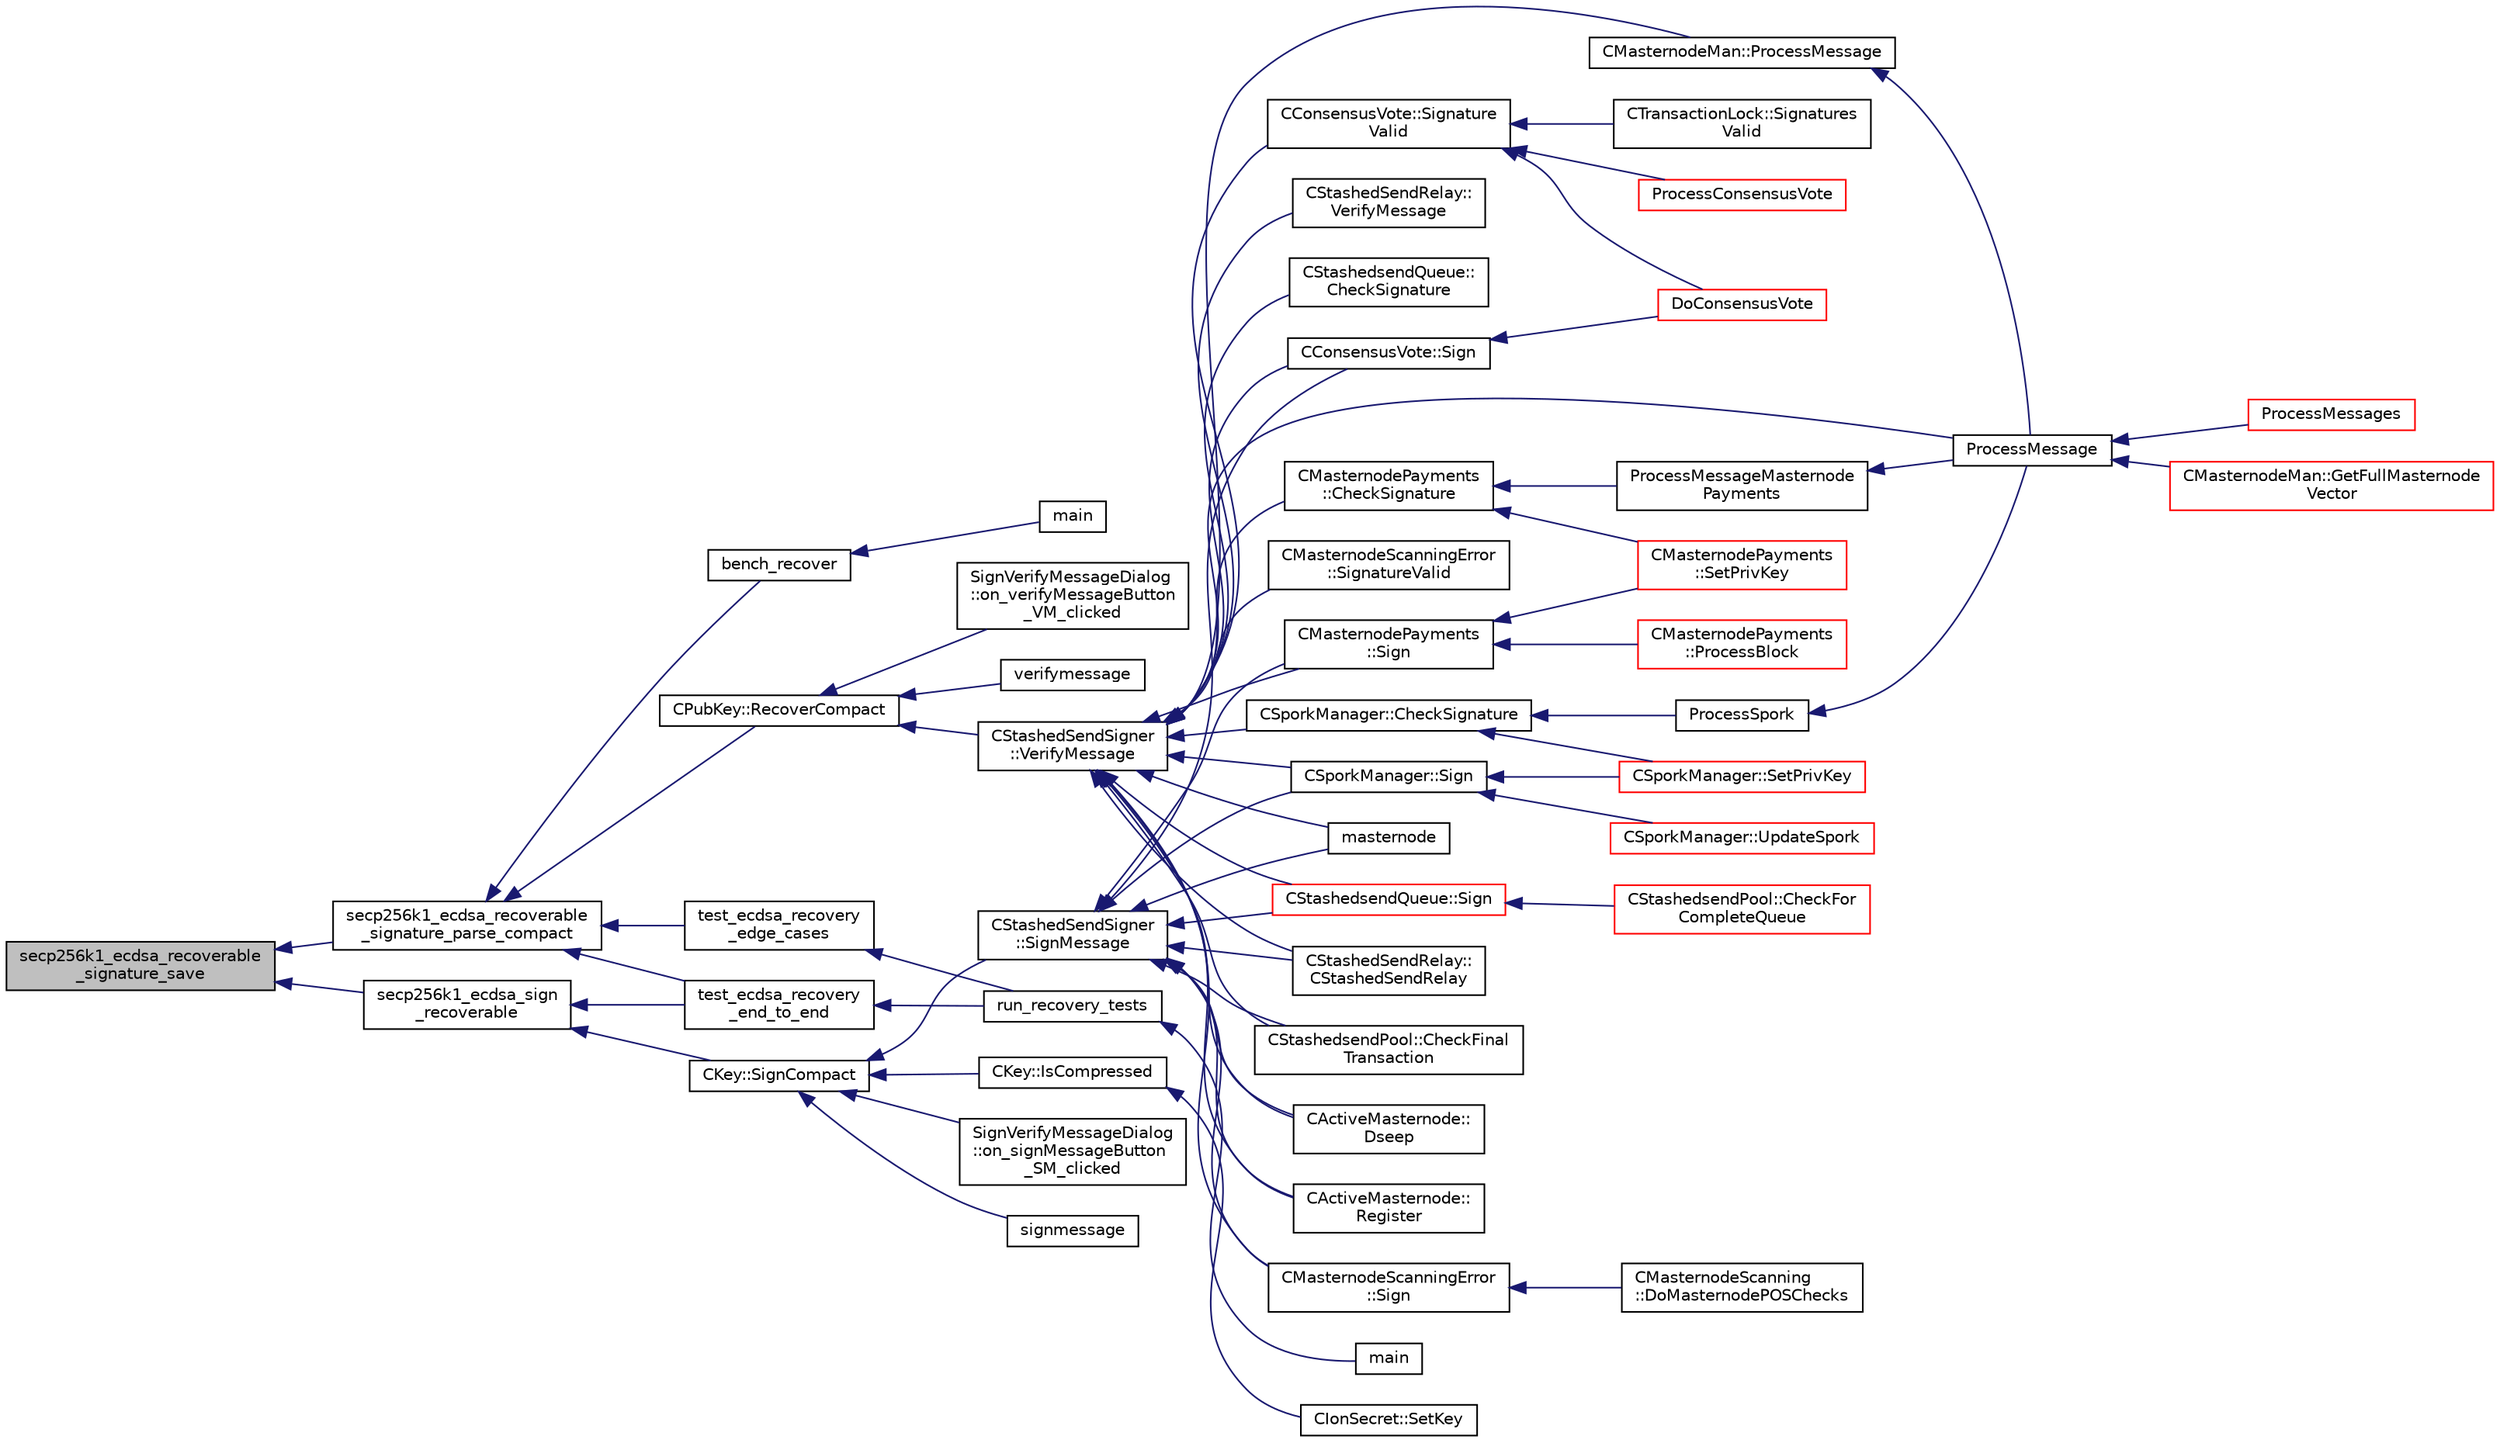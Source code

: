 digraph "secp256k1_ecdsa_recoverable_signature_save"
{
  edge [fontname="Helvetica",fontsize="10",labelfontname="Helvetica",labelfontsize="10"];
  node [fontname="Helvetica",fontsize="10",shape=record];
  rankdir="LR";
  Node275 [label="secp256k1_ecdsa_recoverable\l_signature_save",height=0.2,width=0.4,color="black", fillcolor="grey75", style="filled", fontcolor="black"];
  Node275 -> Node276 [dir="back",color="midnightblue",fontsize="10",style="solid",fontname="Helvetica"];
  Node276 [label="secp256k1_ecdsa_recoverable\l_signature_parse_compact",height=0.2,width=0.4,color="black", fillcolor="white", style="filled",URL="$d6/d5d/recovery_2main__impl_8h.html#a37101568f72e98d7b29de6c6a825a289",tooltip="Parse a compact ECDSA signature (64 bytes + recovery id). "];
  Node276 -> Node277 [dir="back",color="midnightblue",fontsize="10",style="solid",fontname="Helvetica"];
  Node277 [label="CPubKey::RecoverCompact",height=0.2,width=0.4,color="black", fillcolor="white", style="filled",URL="$da/d4e/class_c_pub_key.html#a169505e735a02db385486b0affeb565c"];
  Node277 -> Node278 [dir="back",color="midnightblue",fontsize="10",style="solid",fontname="Helvetica"];
  Node278 [label="SignVerifyMessageDialog\l::on_verifyMessageButton\l_VM_clicked",height=0.2,width=0.4,color="black", fillcolor="white", style="filled",URL="$d1/d26/class_sign_verify_message_dialog.html#ae37dec200b27f23c409221511447ae1e"];
  Node277 -> Node279 [dir="back",color="midnightblue",fontsize="10",style="solid",fontname="Helvetica"];
  Node279 [label="verifymessage",height=0.2,width=0.4,color="black", fillcolor="white", style="filled",URL="$db/d48/rpcmisc_8cpp.html#ad8fce781dfd9dfd4866bba2a4589141a"];
  Node277 -> Node280 [dir="back",color="midnightblue",fontsize="10",style="solid",fontname="Helvetica"];
  Node280 [label="CStashedSendSigner\l::VerifyMessage",height=0.2,width=0.4,color="black", fillcolor="white", style="filled",URL="$da/d0a/class_c_stashed_send_signer.html#a917e4eb567f2005a73ef59bafcf46bd4",tooltip="Verify the message, returns true if succcessful. "];
  Node280 -> Node281 [dir="back",color="midnightblue",fontsize="10",style="solid",fontname="Helvetica"];
  Node281 [label="CActiveMasternode::\lDseep",height=0.2,width=0.4,color="black", fillcolor="white", style="filled",URL="$d9/d29/class_c_active_masternode.html#aa14a1a9611f6b73cc3e860cda75de88c"];
  Node280 -> Node282 [dir="back",color="midnightblue",fontsize="10",style="solid",fontname="Helvetica"];
  Node282 [label="CActiveMasternode::\lRegister",height=0.2,width=0.4,color="black", fillcolor="white", style="filled",URL="$d9/d29/class_c_active_masternode.html#a1fd28a721112cda22fe2f9e1045cf397",tooltip="Register any Masternode. "];
  Node280 -> Node283 [dir="back",color="midnightblue",fontsize="10",style="solid",fontname="Helvetica"];
  Node283 [label="CConsensusVote::Signature\lValid",height=0.2,width=0.4,color="black", fillcolor="white", style="filled",URL="$dc/da2/class_c_consensus_vote.html#ac6550a89acee255e0035e189a42a6310"];
  Node283 -> Node284 [dir="back",color="midnightblue",fontsize="10",style="solid",fontname="Helvetica"];
  Node284 [label="DoConsensusVote",height=0.2,width=0.4,color="red", fillcolor="white", style="filled",URL="$d6/d5f/instantx_8h.html#a0753801d6e6eb2cb230a85a6ba6fd371"];
  Node283 -> Node301 [dir="back",color="midnightblue",fontsize="10",style="solid",fontname="Helvetica"];
  Node301 [label="ProcessConsensusVote",height=0.2,width=0.4,color="red", fillcolor="white", style="filled",URL="$d6/d5f/instantx_8h.html#a5d4434bfb70f64f95aa4de9286cbae94"];
  Node283 -> Node302 [dir="back",color="midnightblue",fontsize="10",style="solid",fontname="Helvetica"];
  Node302 [label="CTransactionLock::Signatures\lValid",height=0.2,width=0.4,color="black", fillcolor="white", style="filled",URL="$d9/dbb/class_c_transaction_lock.html#a71cb6705a8f0bfb4a8453d3b284e3cf7"];
  Node280 -> Node303 [dir="back",color="midnightblue",fontsize="10",style="solid",fontname="Helvetica"];
  Node303 [label="CConsensusVote::Sign",height=0.2,width=0.4,color="black", fillcolor="white", style="filled",URL="$dc/da2/class_c_consensus_vote.html#a687495887aa75f5d5bb70f93ecb820d0"];
  Node303 -> Node284 [dir="back",color="midnightblue",fontsize="10",style="solid",fontname="Helvetica"];
  Node280 -> Node286 [dir="back",color="midnightblue",fontsize="10",style="solid",fontname="Helvetica"];
  Node286 [label="ProcessMessage",height=0.2,width=0.4,color="black", fillcolor="white", style="filled",URL="$df/d0a/main_8cpp.html#a8ba92b1a4bce3c835e887a9073d17d8e"];
  Node286 -> Node287 [dir="back",color="midnightblue",fontsize="10",style="solid",fontname="Helvetica"];
  Node287 [label="ProcessMessages",height=0.2,width=0.4,color="red", fillcolor="white", style="filled",URL="$d4/dbf/main_8h.html#a196f9318f02448b85b28d612698934fd"];
  Node286 -> Node295 [dir="back",color="midnightblue",fontsize="10",style="solid",fontname="Helvetica"];
  Node295 [label="CMasternodeMan::GetFullMasternode\lVector",height=0.2,width=0.4,color="red", fillcolor="white", style="filled",URL="$dc/d6b/class_c_masternode_man.html#ab39e213a7601e1bef2eba1d5d63206f5"];
  Node280 -> Node304 [dir="back",color="midnightblue",fontsize="10",style="solid",fontname="Helvetica"];
  Node304 [label="CMasternodePayments\l::CheckSignature",height=0.2,width=0.4,color="black", fillcolor="white", style="filled",URL="$dc/d9a/class_c_masternode_payments.html#a2ca2af0178969784235c7917b226af32"];
  Node304 -> Node305 [dir="back",color="midnightblue",fontsize="10",style="solid",fontname="Helvetica"];
  Node305 [label="ProcessMessageMasternode\lPayments",height=0.2,width=0.4,color="black", fillcolor="white", style="filled",URL="$dc/d20/masternode-payments_8h.html#a8c28fb440d8031543d1de309e34c40f2"];
  Node305 -> Node286 [dir="back",color="midnightblue",fontsize="10",style="solid",fontname="Helvetica"];
  Node304 -> Node306 [dir="back",color="midnightblue",fontsize="10",style="solid",fontname="Helvetica"];
  Node306 [label="CMasternodePayments\l::SetPrivKey",height=0.2,width=0.4,color="red", fillcolor="white", style="filled",URL="$dc/d9a/class_c_masternode_payments.html#a525bcafd8d00b58a3e05a848ef493603"];
  Node280 -> Node307 [dir="back",color="midnightblue",fontsize="10",style="solid",fontname="Helvetica"];
  Node307 [label="CMasternodePayments\l::Sign",height=0.2,width=0.4,color="black", fillcolor="white", style="filled",URL="$dc/d9a/class_c_masternode_payments.html#a7d04afdf936b8de605ab6f478c7fad51"];
  Node307 -> Node308 [dir="back",color="midnightblue",fontsize="10",style="solid",fontname="Helvetica"];
  Node308 [label="CMasternodePayments\l::ProcessBlock",height=0.2,width=0.4,color="red", fillcolor="white", style="filled",URL="$dc/d9a/class_c_masternode_payments.html#aa23dfbc148f10f601e9771bfcffea441"];
  Node307 -> Node306 [dir="back",color="midnightblue",fontsize="10",style="solid",fontname="Helvetica"];
  Node280 -> Node319 [dir="back",color="midnightblue",fontsize="10",style="solid",fontname="Helvetica"];
  Node319 [label="CMasternodeScanningError\l::SignatureValid",height=0.2,width=0.4,color="black", fillcolor="white", style="filled",URL="$d0/de7/class_c_masternode_scanning_error.html#ae90fca573f70f7faa4c9f3a5db145f36"];
  Node280 -> Node320 [dir="back",color="midnightblue",fontsize="10",style="solid",fontname="Helvetica"];
  Node320 [label="CMasternodeScanningError\l::Sign",height=0.2,width=0.4,color="black", fillcolor="white", style="filled",URL="$d0/de7/class_c_masternode_scanning_error.html#afdc8ec9b08767cdf3c6a6cc819af7d09"];
  Node320 -> Node321 [dir="back",color="midnightblue",fontsize="10",style="solid",fontname="Helvetica"];
  Node321 [label="CMasternodeScanning\l::DoMasternodePOSChecks",height=0.2,width=0.4,color="black", fillcolor="white", style="filled",URL="$d5/d9f/class_c_masternode_scanning.html#a6bc18fb7508f702e2a2d1c3731342f8f"];
  Node280 -> Node322 [dir="back",color="midnightblue",fontsize="10",style="solid",fontname="Helvetica"];
  Node322 [label="CMasternodeMan::ProcessMessage",height=0.2,width=0.4,color="black", fillcolor="white", style="filled",URL="$dc/d6b/class_c_masternode_man.html#ae3e5d263cebdcd932eca49caeadce9aa"];
  Node322 -> Node286 [dir="back",color="midnightblue",fontsize="10",style="solid",fontname="Helvetica"];
  Node280 -> Node300 [dir="back",color="midnightblue",fontsize="10",style="solid",fontname="Helvetica"];
  Node300 [label="masternode",height=0.2,width=0.4,color="black", fillcolor="white", style="filled",URL="$d5/d6b/rpcstashedsend_8cpp.html#a30609e443aeb47c29ed0878d16b1b5e1"];
  Node280 -> Node323 [dir="back",color="midnightblue",fontsize="10",style="solid",fontname="Helvetica"];
  Node323 [label="CSporkManager::CheckSignature",height=0.2,width=0.4,color="black", fillcolor="white", style="filled",URL="$d2/d5e/class_c_spork_manager.html#a697d8c0ce5c422ea125eee96687aa7b3"];
  Node323 -> Node324 [dir="back",color="midnightblue",fontsize="10",style="solid",fontname="Helvetica"];
  Node324 [label="ProcessSpork",height=0.2,width=0.4,color="black", fillcolor="white", style="filled",URL="$d0/d24/spork_8h.html#a3f9c24c1f4c012152fb4422ca981610a"];
  Node324 -> Node286 [dir="back",color="midnightblue",fontsize="10",style="solid",fontname="Helvetica"];
  Node323 -> Node325 [dir="back",color="midnightblue",fontsize="10",style="solid",fontname="Helvetica"];
  Node325 [label="CSporkManager::SetPrivKey",height=0.2,width=0.4,color="red", fillcolor="white", style="filled",URL="$d2/d5e/class_c_spork_manager.html#a599d088218de9d242e4dc5cb17dd310b"];
  Node280 -> Node326 [dir="back",color="midnightblue",fontsize="10",style="solid",fontname="Helvetica"];
  Node326 [label="CSporkManager::Sign",height=0.2,width=0.4,color="black", fillcolor="white", style="filled",URL="$d2/d5e/class_c_spork_manager.html#adf1b5d40f378c4bd3a5ea31905b11f30"];
  Node326 -> Node327 [dir="back",color="midnightblue",fontsize="10",style="solid",fontname="Helvetica"];
  Node327 [label="CSporkManager::UpdateSpork",height=0.2,width=0.4,color="red", fillcolor="white", style="filled",URL="$d2/d5e/class_c_spork_manager.html#a51293c5c9db22f4435f044b4ccb65028"];
  Node326 -> Node325 [dir="back",color="midnightblue",fontsize="10",style="solid",fontname="Helvetica"];
  Node280 -> Node330 [dir="back",color="midnightblue",fontsize="10",style="solid",fontname="Helvetica"];
  Node330 [label="CStashedSendRelay::\lCStashedSendRelay",height=0.2,width=0.4,color="black", fillcolor="white", style="filled",URL="$d2/d25/class_c_stashed_send_relay.html#ac4f08ff3af1c8730a259abe6dc0972f5"];
  Node280 -> Node331 [dir="back",color="midnightblue",fontsize="10",style="solid",fontname="Helvetica"];
  Node331 [label="CStashedSendRelay::\lVerifyMessage",height=0.2,width=0.4,color="black", fillcolor="white", style="filled",URL="$d2/d25/class_c_stashed_send_relay.html#afbd1e6eeec3e89109d9fcb0d899da517"];
  Node280 -> Node332 [dir="back",color="midnightblue",fontsize="10",style="solid",fontname="Helvetica"];
  Node332 [label="CStashedsendPool::CheckFinal\lTransaction",height=0.2,width=0.4,color="black", fillcolor="white", style="filled",URL="$dd/d8a/class_c_stashedsend_pool.html#aba122588a53a90150595bc4279beb67c"];
  Node280 -> Node333 [dir="back",color="midnightblue",fontsize="10",style="solid",fontname="Helvetica"];
  Node333 [label="CStashedsendQueue::Sign",height=0.2,width=0.4,color="red", fillcolor="white", style="filled",URL="$dd/d34/class_c_stashedsend_queue.html#a781354a3071b29fbf76df2353919933c",tooltip="Sign this Stashedsend transaction. "];
  Node333 -> Node334 [dir="back",color="midnightblue",fontsize="10",style="solid",fontname="Helvetica"];
  Node334 [label="CStashedsendPool::CheckFor\lCompleteQueue",height=0.2,width=0.4,color="red", fillcolor="white", style="filled",URL="$dd/d8a/class_c_stashedsend_pool.html#a46fd3f0fc3671683518cd090b25c97d7"];
  Node280 -> Node338 [dir="back",color="midnightblue",fontsize="10",style="solid",fontname="Helvetica"];
  Node338 [label="CStashedsendQueue::\lCheckSignature",height=0.2,width=0.4,color="black", fillcolor="white", style="filled",URL="$dd/d34/class_c_stashedsend_queue.html#ac272b4813415870e369a62d267e852ca",tooltip="Check if we have a valid Masternode address. "];
  Node276 -> Node339 [dir="back",color="midnightblue",fontsize="10",style="solid",fontname="Helvetica"];
  Node339 [label="bench_recover",height=0.2,width=0.4,color="black", fillcolor="white", style="filled",URL="$d7/d8e/bench__recover_8c.html#a6bbc6888c36d93d55e5410b25121db10"];
  Node339 -> Node340 [dir="back",color="midnightblue",fontsize="10",style="solid",fontname="Helvetica"];
  Node340 [label="main",height=0.2,width=0.4,color="black", fillcolor="white", style="filled",URL="$d7/d8e/bench__recover_8c.html#a840291bc02cba5474a4cb46a9b9566fe"];
  Node276 -> Node341 [dir="back",color="midnightblue",fontsize="10",style="solid",fontname="Helvetica"];
  Node341 [label="test_ecdsa_recovery\l_end_to_end",height=0.2,width=0.4,color="black", fillcolor="white", style="filled",URL="$d3/d71/recovery_2tests__impl_8h.html#a70649882936497184992dfaa06b1106f"];
  Node341 -> Node342 [dir="back",color="midnightblue",fontsize="10",style="solid",fontname="Helvetica"];
  Node342 [label="run_recovery_tests",height=0.2,width=0.4,color="black", fillcolor="white", style="filled",URL="$d3/d71/recovery_2tests__impl_8h.html#a3a06f71955483e9502f3c408857407f2"];
  Node342 -> Node343 [dir="back",color="midnightblue",fontsize="10",style="solid",fontname="Helvetica"];
  Node343 [label="main",height=0.2,width=0.4,color="black", fillcolor="white", style="filled",URL="$d5/d7f/tests_8c.html#a3c04138a5bfe5d72780bb7e82a18e627"];
  Node276 -> Node344 [dir="back",color="midnightblue",fontsize="10",style="solid",fontname="Helvetica"];
  Node344 [label="test_ecdsa_recovery\l_edge_cases",height=0.2,width=0.4,color="black", fillcolor="white", style="filled",URL="$d3/d71/recovery_2tests__impl_8h.html#ad6d3138600637a7c940bc40a22795e46"];
  Node344 -> Node342 [dir="back",color="midnightblue",fontsize="10",style="solid",fontname="Helvetica"];
  Node275 -> Node345 [dir="back",color="midnightblue",fontsize="10",style="solid",fontname="Helvetica"];
  Node345 [label="secp256k1_ecdsa_sign\l_recoverable",height=0.2,width=0.4,color="black", fillcolor="white", style="filled",URL="$d6/d5d/recovery_2main__impl_8h.html#ae06d019b6eaa34e248a502ba9c6d04cb",tooltip="Create a recoverable ECDSA signature. "];
  Node345 -> Node346 [dir="back",color="midnightblue",fontsize="10",style="solid",fontname="Helvetica"];
  Node346 [label="CKey::SignCompact",height=0.2,width=0.4,color="black", fillcolor="white", style="filled",URL="$d2/d63/class_c_key.html#afe77d80889aa68e92e6882e75424cfb8"];
  Node346 -> Node347 [dir="back",color="midnightblue",fontsize="10",style="solid",fontname="Helvetica"];
  Node347 [label="CKey::IsCompressed",height=0.2,width=0.4,color="black", fillcolor="white", style="filled",URL="$d2/d63/class_c_key.html#a96b017433a65335775cf3807d73f85ce"];
  Node347 -> Node348 [dir="back",color="midnightblue",fontsize="10",style="solid",fontname="Helvetica"];
  Node348 [label="CIonSecret::SetKey",height=0.2,width=0.4,color="black", fillcolor="white", style="filled",URL="$d3/d88/class_c_ion_secret.html#af28cc32f79cc793418e810e8ae12e25e"];
  Node346 -> Node349 [dir="back",color="midnightblue",fontsize="10",style="solid",fontname="Helvetica"];
  Node349 [label="SignVerifyMessageDialog\l::on_signMessageButton\l_SM_clicked",height=0.2,width=0.4,color="black", fillcolor="white", style="filled",URL="$d1/d26/class_sign_verify_message_dialog.html#a2ef91b4ace68d63ab1c1d3cc6c13b5f9"];
  Node346 -> Node350 [dir="back",color="midnightblue",fontsize="10",style="solid",fontname="Helvetica"];
  Node350 [label="signmessage",height=0.2,width=0.4,color="black", fillcolor="white", style="filled",URL="$df/d1d/rpcwallet_8cpp.html#a315b42a2c859c4b50a54c1b05984928c"];
  Node346 -> Node351 [dir="back",color="midnightblue",fontsize="10",style="solid",fontname="Helvetica"];
  Node351 [label="CStashedSendSigner\l::SignMessage",height=0.2,width=0.4,color="black", fillcolor="white", style="filled",URL="$da/d0a/class_c_stashed_send_signer.html#a3a9275044c94eabef7ed9c2fdf35d2f6",tooltip="Sign the message, returns true if successful. "];
  Node351 -> Node281 [dir="back",color="midnightblue",fontsize="10",style="solid",fontname="Helvetica"];
  Node351 -> Node282 [dir="back",color="midnightblue",fontsize="10",style="solid",fontname="Helvetica"];
  Node351 -> Node303 [dir="back",color="midnightblue",fontsize="10",style="solid",fontname="Helvetica"];
  Node351 -> Node307 [dir="back",color="midnightblue",fontsize="10",style="solid",fontname="Helvetica"];
  Node351 -> Node320 [dir="back",color="midnightblue",fontsize="10",style="solid",fontname="Helvetica"];
  Node351 -> Node300 [dir="back",color="midnightblue",fontsize="10",style="solid",fontname="Helvetica"];
  Node351 -> Node326 [dir="back",color="midnightblue",fontsize="10",style="solid",fontname="Helvetica"];
  Node351 -> Node330 [dir="back",color="midnightblue",fontsize="10",style="solid",fontname="Helvetica"];
  Node351 -> Node332 [dir="back",color="midnightblue",fontsize="10",style="solid",fontname="Helvetica"];
  Node351 -> Node333 [dir="back",color="midnightblue",fontsize="10",style="solid",fontname="Helvetica"];
  Node345 -> Node341 [dir="back",color="midnightblue",fontsize="10",style="solid",fontname="Helvetica"];
}
